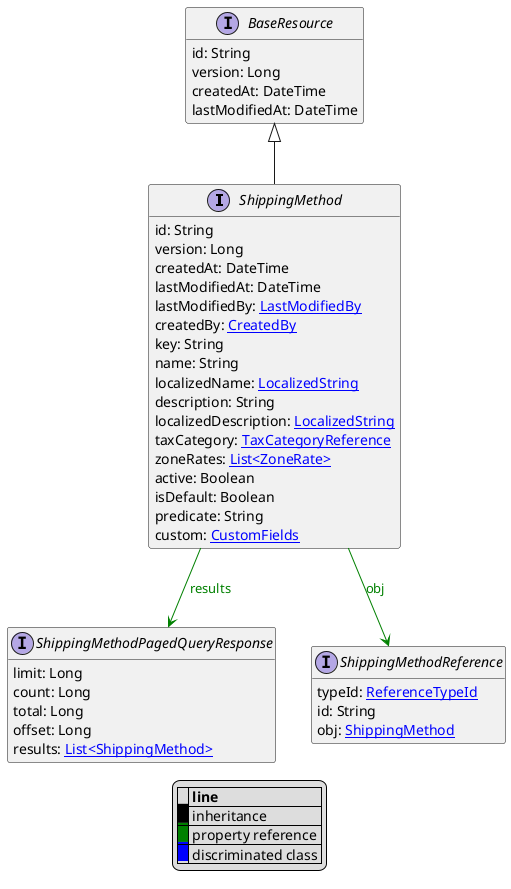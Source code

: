 @startuml

hide empty fields
hide empty methods
legend
|= |= line |
|<back:black>   </back>| inheritance |
|<back:green>   </back>| property reference |
|<back:blue>   </back>| discriminated class |
endlegend
interface ShippingMethod [[ShippingMethod.svg]] extends BaseResource {
    id: String
    version: Long
    createdAt: DateTime
    lastModifiedAt: DateTime
    lastModifiedBy: [[LastModifiedBy.svg LastModifiedBy]]
    createdBy: [[CreatedBy.svg CreatedBy]]
    key: String
    name: String
    localizedName: [[LocalizedString.svg LocalizedString]]
    description: String
    localizedDescription: [[LocalizedString.svg LocalizedString]]
    taxCategory: [[TaxCategoryReference.svg TaxCategoryReference]]
    zoneRates: [[ZoneRate.svg List<ZoneRate>]]
    active: Boolean
    isDefault: Boolean
    predicate: String
    custom: [[CustomFields.svg CustomFields]]
}
interface BaseResource [[BaseResource.svg]]  {
    id: String
    version: Long
    createdAt: DateTime
    lastModifiedAt: DateTime
}


interface ShippingMethodPagedQueryResponse [[ShippingMethodPagedQueryResponse.svg]]  {
    limit: Long
    count: Long
    total: Long
    offset: Long
    results: [[ShippingMethod.svg List<ShippingMethod>]]
}
interface ShippingMethodReference [[ShippingMethodReference.svg]]  {
    typeId: [[ReferenceTypeId.svg ReferenceTypeId]]
    id: String
    obj: [[ShippingMethod.svg ShippingMethod]]
}

ShippingMethod --> ShippingMethodPagedQueryResponse #green;text:green : "results"
ShippingMethod --> ShippingMethodReference #green;text:green : "obj"
@enduml
